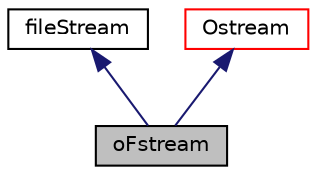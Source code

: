 digraph "oFstream"
{
 // LATEX_PDF_SIZE
  edge [fontname="Helvetica",fontsize="10",labelfontname="Helvetica",labelfontsize="10"];
  node [fontname="Helvetica",fontsize="10",shape=record];
  Node1 [label="oFstream",height=0.2,width=0.4,color="black", fillcolor="grey75", style="filled", fontcolor="black",tooltip="Output file stream to send binary or ascii data to a file."];
  Node2 -> Node1 [dir="back",color="midnightblue",fontsize="10",style="solid",fontname="Helvetica"];
  Node2 [label="fileStream",height=0.2,width=0.4,color="black", fillcolor="white", style="filled",URL="$classpFlow_1_1fileStream.html",tooltip="Creates and manages an input/output file stream with specified format."];
  Node3 -> Node1 [dir="back",color="midnightblue",fontsize="10",style="solid",fontname="Helvetica"];
  Node3 [label="Ostream",height=0.2,width=0.4,color="red", fillcolor="white", style="filled",URL="$classpFlow_1_1Ostream.html",tooltip="Standard output stream for BINARY and ASCII formats."];
}
